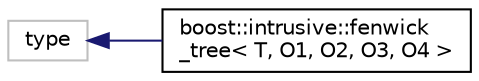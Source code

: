 digraph "Graphical Class Hierarchy"
{
  edge [fontname="Helvetica",fontsize="10",labelfontname="Helvetica",labelfontsize="10"];
  node [fontname="Helvetica",fontsize="10",shape=record];
  rankdir="LR";
  Node6 [label="type",height=0.2,width=0.4,color="grey75", fillcolor="white", style="filled"];
  Node6 -> Node0 [dir="back",color="midnightblue",fontsize="10",style="solid",fontname="Helvetica"];
  Node0 [label="boost::intrusive::fenwick\l_tree\< T, O1, O2, O3, O4 \>",height=0.2,width=0.4,color="black", fillcolor="white", style="filled",URL="$classboost_1_1intrusive_1_1fenwick__tree.html"];
}
